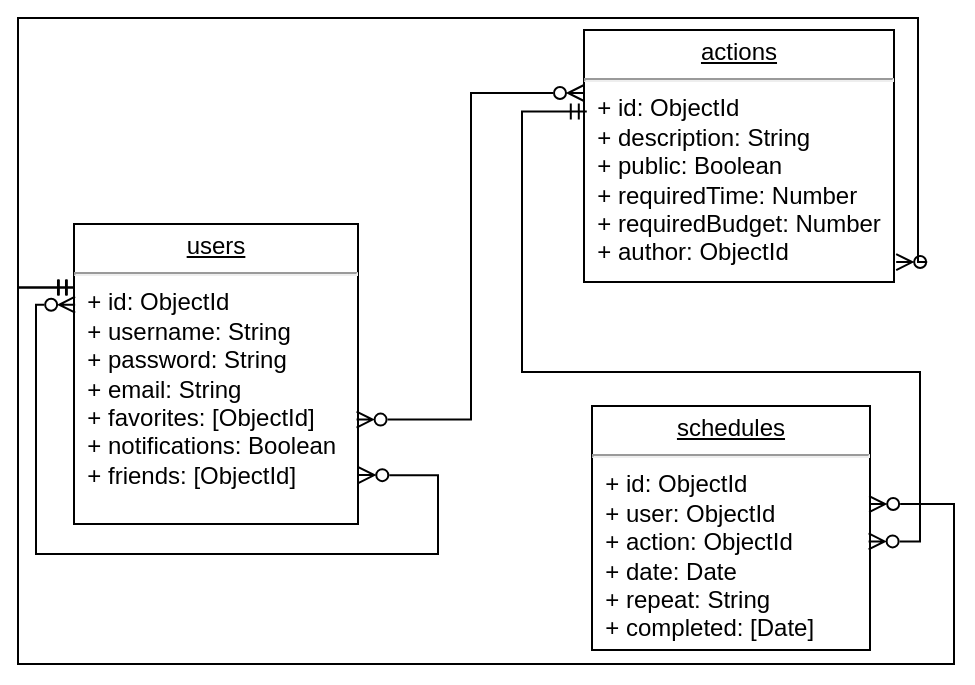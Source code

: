 <mxfile version="17.0.0" type="device"><diagram name="Page-1" id="a7904f86-f2b4-8e86-fa97-74104820619b"><mxGraphModel dx="784" dy="489" grid="0" gridSize="10" guides="1" tooltips="1" connect="1" arrows="1" fold="1" page="1" pageScale="1" pageWidth="1100" pageHeight="850" background="none" math="0" shadow="0"><root><mxCell id="0"/><mxCell id="1" parent="0"/><mxCell id="24794b860abc3c2d-1" value="&lt;p style=&quot;margin: 0px ; margin-top: 4px ; text-align: center ; text-decoration: underline&quot;&gt;users&lt;/p&gt;&lt;hr&gt;&lt;div&gt;&amp;nbsp; + id: ObjectId&lt;/div&gt;&lt;div&gt;&amp;nbsp; + username: String&lt;/div&gt;&lt;div&gt;&amp;nbsp; + password: String&lt;/div&gt;&lt;div&gt;&amp;nbsp; + email: String&lt;br&gt;&lt;/div&gt;&lt;div&gt;&amp;nbsp; + favorites: [ObjectId]&lt;/div&gt;&lt;div&gt;&amp;nbsp; + notifications: Boolean&lt;/div&gt;&lt;div&gt;&amp;nbsp; + friends: [ObjectId]&lt;/div&gt;&lt;div&gt;&lt;br&gt;&lt;/div&gt;" style="verticalAlign=top;align=left;overflow=fill;fontSize=12;fontFamily=Helvetica;html=1;rounded=0;shadow=0;comic=0;labelBackgroundColor=none;strokeWidth=1" parent="1" vertex="1"><mxGeometry x="163" y="235" width="142" height="150" as="geometry"/></mxCell><mxCell id="24794b860abc3c2d-41" style="edgeStyle=orthogonalEdgeStyle;rounded=0;html=1;exitX=1;exitY=0.25;entryX=0;entryY=0.25;labelBackgroundColor=none;endArrow=none;endFill=0;endSize=8;fontFamily=Verdana;fontSize=12;align=left;" parent="1" edge="1"><mxGeometry relative="1" as="geometry"><mxPoint x="360" y="250" as="sourcePoint"/></mxGeometry></mxCell><mxCell id="24794b860abc3c2d-42" style="edgeStyle=orthogonalEdgeStyle;rounded=0;html=1;exitX=0;exitY=0.75;entryX=1;entryY=0.5;labelBackgroundColor=none;endArrow=none;endFill=0;endSize=8;fontFamily=Verdana;fontSize=12;align=left;" parent="1" edge="1"><mxGeometry relative="1" as="geometry"><Array as="points"><mxPoint x="400" y="238"/><mxPoint x="400" y="295"/></Array><mxPoint x="360" y="295" as="targetPoint"/></mxGeometry></mxCell><mxCell id="24794b860abc3c2d-32" style="edgeStyle=orthogonalEdgeStyle;rounded=0;html=1;labelBackgroundColor=none;endArrow=none;endFill=0;endSize=8;fontFamily=Verdana;fontSize=12;align=left;exitX=1;exitY=0.5;" parent="1" edge="1"><mxGeometry relative="1" as="geometry"><Array as="points"><mxPoint x="574" y="350"/><mxPoint x="574" y="476"/></Array><mxPoint x="550.0" y="350" as="sourcePoint"/></mxGeometry></mxCell><mxCell id="24794b860abc3c2d-33" style="edgeStyle=orthogonalEdgeStyle;rounded=0;html=1;exitX=1;exitY=0.5;entryX=0;entryY=0.75;labelBackgroundColor=none;endArrow=none;endFill=0;endSize=8;fontFamily=Verdana;fontSize=12;align=left;" parent="1" edge="1"><mxGeometry relative="1" as="geometry"><Array as="points"><mxPoint x="575" y="555"/><mxPoint x="575" y="525"/></Array><mxPoint x="550.0" y="555" as="sourcePoint"/></mxGeometry></mxCell><mxCell id="24794b860abc3c2d-35" style="edgeStyle=orthogonalEdgeStyle;rounded=0;html=1;exitX=1;exitY=0.25;entryX=1;entryY=0.75;labelBackgroundColor=none;endArrow=none;endFill=0;endSize=8;fontFamily=Verdana;fontSize=12;align=left;" parent="1" edge="1"><mxGeometry relative="1" as="geometry"><mxPoint x="550.0" y="510" as="sourcePoint"/></mxGeometry></mxCell><mxCell id="24794b860abc3c2d-48" style="edgeStyle=orthogonalEdgeStyle;rounded=0;html=1;exitX=0;exitY=0.25;entryX=1;entryY=0.75;labelBackgroundColor=none;endArrow=none;endFill=0;endSize=8;fontFamily=Verdana;fontSize=12;align=left;" parent="1" edge="1"><mxGeometry relative="1" as="geometry"><mxPoint x="360" y="340" as="targetPoint"/></mxGeometry></mxCell><mxCell id="24794b860abc3c2d-47" style="edgeStyle=orthogonalEdgeStyle;rounded=0;html=1;exitX=0;exitY=0.25;entryX=1;entryY=0.75;labelBackgroundColor=none;endArrow=none;endFill=0;endSize=8;fontFamily=Verdana;fontSize=12;align=left;" parent="1" edge="1"><mxGeometry relative="1" as="geometry"><mxPoint x="360" y="595" as="targetPoint"/></mxGeometry></mxCell><mxCell id="24794b860abc3c2d-50" style="edgeStyle=orthogonalEdgeStyle;rounded=0;html=1;exitX=0;exitY=0.75;entryX=1.006;entryY=0.853;entryPerimeter=0;labelBackgroundColor=none;endArrow=none;endFill=0;endSize=8;fontFamily=Verdana;fontSize=12;align=left;" parent="1" edge="1"><mxGeometry relative="1" as="geometry"><Array as="points"><mxPoint x="370" y="813"/><mxPoint x="370" y="615"/></Array><mxPoint x="360.84" y="615.6" as="targetPoint"/></mxGeometry></mxCell><mxCell id="24794b860abc3c2d-51" style="edgeStyle=orthogonalEdgeStyle;rounded=0;html=1;exitX=0;exitY=0.5;entryX=1;entryY=0.5;labelBackgroundColor=none;endArrow=none;endFill=0;endSize=8;fontFamily=Verdana;fontSize=12;align=left;" parent="1" edge="1"><mxGeometry relative="1" as="geometry"><Array as="points"><mxPoint x="400" y="775"/><mxPoint x="400" y="545"/></Array><mxPoint x="360" y="545" as="targetPoint"/></mxGeometry></mxCell><mxCell id="24794b860abc3c2d-31" style="edgeStyle=orthogonalEdgeStyle;rounded=0;html=1;labelBackgroundColor=none;endArrow=none;endFill=0;endSize=8;fontFamily=Verdana;fontSize=12;align=left;entryX=1;entryY=0.25;" parent="1" edge="1"><mxGeometry relative="1" as="geometry"><Array as="points"><mxPoint x="574" y="236"/><mxPoint x="574" y="327"/></Array><mxPoint x="550.0" y="327.5" as="targetPoint"/></mxGeometry></mxCell><mxCell id="24794b860abc3c2d-44" style="edgeStyle=orthogonalEdgeStyle;rounded=0;html=1;exitX=1;exitY=0.25;entryX=0;entryY=0.75;labelBackgroundColor=none;endArrow=none;endFill=0;endSize=8;fontFamily=Verdana;fontSize=12;align=left;" parent="1" edge="1"><mxGeometry relative="1" as="geometry"><mxPoint x="740.0" y="425" as="sourcePoint"/></mxGeometry></mxCell><mxCell id="24794b860abc3c2d-45" style="edgeStyle=orthogonalEdgeStyle;rounded=0;html=1;exitX=1;exitY=0.5;entryX=0;entryY=0.75;labelBackgroundColor=none;endArrow=none;endFill=0;endSize=8;fontFamily=Verdana;fontSize=12;align=left;" parent="1" edge="1"><mxGeometry relative="1" as="geometry"><mxPoint x="740.0" y="475" as="sourcePoint"/></mxGeometry></mxCell><mxCell id="24794b860abc3c2d-46" style="edgeStyle=orthogonalEdgeStyle;rounded=0;html=1;exitX=1;exitY=0.75;entryX=0;entryY=0.5;labelBackgroundColor=none;endArrow=none;endFill=0;endSize=8;fontFamily=Verdana;fontSize=12;align=left;" parent="1" edge="1"><mxGeometry relative="1" as="geometry"><mxPoint x="740.0" y="525" as="sourcePoint"/></mxGeometry></mxCell><mxCell id="24794b860abc3c2d-49" style="edgeStyle=orthogonalEdgeStyle;rounded=0;html=1;exitX=0;exitY=0.25;entryX=1;entryY=0.75;labelBackgroundColor=none;endArrow=none;endFill=0;endSize=8;fontFamily=Verdana;fontSize=12;align=left;" parent="1" edge="1"><mxGeometry relative="1" as="geometry"><mxPoint x="550.0" y="600" as="targetPoint"/></mxGeometry></mxCell><mxCell id="24794b860abc3c2d-43" style="edgeStyle=orthogonalEdgeStyle;rounded=0;html=1;exitX=1;exitY=0.75;entryX=0;entryY=0.25;labelBackgroundColor=none;endArrow=none;endFill=0;endSize=8;fontFamily=Verdana;fontSize=12;align=left;" parent="1" edge="1"><mxGeometry relative="1" as="geometry"><mxPoint x="910" y="282.5" as="sourcePoint"/></mxGeometry></mxCell><mxCell id="8FZqfUUHWXjREnCCXpQW-1" value="&lt;p style=&quot;margin: 0px ; margin-top: 4px ; text-align: center ; text-decoration: underline&quot;&gt;actions&lt;br&gt;&lt;/p&gt;&lt;hr&gt;&amp;nbsp; + id: ObjectId&lt;div&gt;&lt;span&gt;&amp;nbsp; + description: String&lt;/span&gt;&lt;/div&gt;&lt;div&gt;&lt;span&gt;&amp;nbsp; + public: Boolean&lt;/span&gt;&lt;/div&gt;&lt;div&gt;&lt;span&gt;&amp;nbsp; + requiredTime: Number &lt;/span&gt;&lt;/div&gt;&lt;div&gt;&lt;span&gt;&amp;nbsp; + requiredBudget: Number&lt;/span&gt;&lt;/div&gt;&lt;div&gt;&lt;span&gt;&amp;nbsp; + author: ObjectId &lt;/span&gt;&lt;/div&gt;" style="verticalAlign=top;align=left;overflow=fill;fontSize=12;fontFamily=Helvetica;html=1;rounded=0;shadow=0;comic=0;labelBackgroundColor=none;strokeWidth=1" parent="1" vertex="1"><mxGeometry x="418" y="138" width="155" height="126" as="geometry"/></mxCell><mxCell id="Hcv7O1_4J3Mf4MtW0cMZ-1" value="&lt;p style=&quot;margin: 0px ; margin-top: 4px ; text-align: center ; text-decoration: underline&quot;&gt;schedules&lt;br&gt;&lt;/p&gt;&lt;hr&gt;&lt;div&gt;&amp;nbsp; + id: ObjectId&lt;/div&gt;&lt;div&gt;&amp;nbsp; + user: ObjectId&lt;br&gt;&lt;/div&gt;&lt;div&gt;&lt;span&gt;&amp;nbsp; + action: ObjectId&lt;/span&gt;&lt;/div&gt;&lt;div&gt;&lt;/div&gt;&lt;div&gt;&amp;nbsp; + date: Date&lt;/div&gt;&lt;div&gt;&amp;nbsp; + repeat: String&lt;/div&gt;&lt;div&gt;&amp;nbsp; + completed: [Date]&lt;br&gt;&lt;/div&gt;" style="verticalAlign=top;align=left;overflow=fill;fontSize=12;fontFamily=Helvetica;html=1;rounded=0;shadow=0;comic=0;labelBackgroundColor=none;strokeWidth=1" parent="1" vertex="1"><mxGeometry x="422" y="326" width="139" height="122" as="geometry"/></mxCell><mxCell id="Hcv7O1_4J3Mf4MtW0cMZ-3" value="" style="edgeStyle=orthogonalEdgeStyle;fontSize=12;html=1;endArrow=ERzeroToMany;rounded=0;entryX=1.007;entryY=0.921;entryDx=0;entryDy=0;entryPerimeter=0;endFill=0;startArrow=ERmandOne;startFill=0;exitX=0.003;exitY=0.212;exitDx=0;exitDy=0;exitPerimeter=0;" parent="1" source="24794b860abc3c2d-1" target="8FZqfUUHWXjREnCCXpQW-1" edge="1"><mxGeometry width="100" height="100" relative="1" as="geometry"><mxPoint x="158" y="265" as="sourcePoint"/><mxPoint x="619" y="262" as="targetPoint"/><Array as="points"><mxPoint x="135" y="267"/><mxPoint x="135" y="132"/><mxPoint x="585" y="132"/><mxPoint x="585" y="254"/></Array></mxGeometry></mxCell><mxCell id="Hcv7O1_4J3Mf4MtW0cMZ-5" value="" style="edgeStyle=orthogonalEdgeStyle;fontSize=12;html=1;endArrow=ERzeroToMany;startArrow=ERzeroToMany;rounded=0;exitX=0.995;exitY=0.652;exitDx=0;exitDy=0;startFill=0;endFill=0;entryX=0;entryY=0.25;entryDx=0;entryDy=0;exitPerimeter=0;" parent="1" source="24794b860abc3c2d-1" target="8FZqfUUHWXjREnCCXpQW-1" edge="1"><mxGeometry width="100" height="100" relative="1" as="geometry"><mxPoint x="371" y="376" as="sourcePoint"/><mxPoint x="390" y="175" as="targetPoint"/></mxGeometry></mxCell><mxCell id="Hcv7O1_4J3Mf4MtW0cMZ-8" value="" style="edgeStyle=orthogonalEdgeStyle;fontSize=12;html=1;endArrow=ERzeroToMany;startArrow=ERzeroToMany;rounded=0;exitX=1.001;exitY=0.837;exitDx=0;exitDy=0;exitPerimeter=0;startFill=0;endFill=0;entryX=0.004;entryY=0.269;entryDx=0;entryDy=0;entryPerimeter=0;" parent="1" source="24794b860abc3c2d-1" target="24794b860abc3c2d-1" edge="1"><mxGeometry width="100" height="100" relative="1" as="geometry"><mxPoint x="371" y="376" as="sourcePoint"/><mxPoint x="161" y="275" as="targetPoint"/><Array as="points"><mxPoint x="345" y="361"/><mxPoint x="345" y="400"/><mxPoint x="144" y="400"/><mxPoint x="144" y="275"/></Array></mxGeometry></mxCell><mxCell id="Hcv7O1_4J3Mf4MtW0cMZ-11" value="" style="edgeStyle=orthogonalEdgeStyle;fontSize=12;html=1;endArrow=ERzeroToMany;rounded=0;endFill=0;startArrow=ERmandOne;startFill=0;exitX=0.009;exitY=0.323;exitDx=0;exitDy=0;exitPerimeter=0;entryX=0.995;entryY=0.555;entryDx=0;entryDy=0;entryPerimeter=0;" parent="1" source="8FZqfUUHWXjREnCCXpQW-1" target="Hcv7O1_4J3Mf4MtW0cMZ-1" edge="1"><mxGeometry width="100" height="100" relative="1" as="geometry"><mxPoint x="419" y="187" as="sourcePoint"/><mxPoint x="586" y="422" as="targetPoint"/><Array as="points"><mxPoint x="387" y="179"/><mxPoint x="387" y="309"/><mxPoint x="586" y="309"/><mxPoint x="586" y="394"/></Array></mxGeometry></mxCell><mxCell id="YTlVepKvSiur6_dULveE-1" value="" style="edgeStyle=orthogonalEdgeStyle;fontSize=12;html=1;endArrow=ERzeroToMany;rounded=0;endFill=0;startArrow=ERmandOne;startFill=0;exitX=0.007;exitY=0.212;exitDx=0;exitDy=0;exitPerimeter=0;entryX=0.997;entryY=0.402;entryDx=0;entryDy=0;entryPerimeter=0;" parent="1" target="Hcv7O1_4J3Mf4MtW0cMZ-1" edge="1"><mxGeometry width="100" height="100" relative="1" as="geometry"><mxPoint x="162.994" y="266.8" as="sourcePoint"/><mxPoint x="303.305" y="482.02" as="targetPoint"/><Array as="points"><mxPoint x="135" y="267"/><mxPoint x="135" y="455"/><mxPoint x="603" y="455"/><mxPoint x="603" y="375"/></Array></mxGeometry></mxCell></root></mxGraphModel></diagram></mxfile>